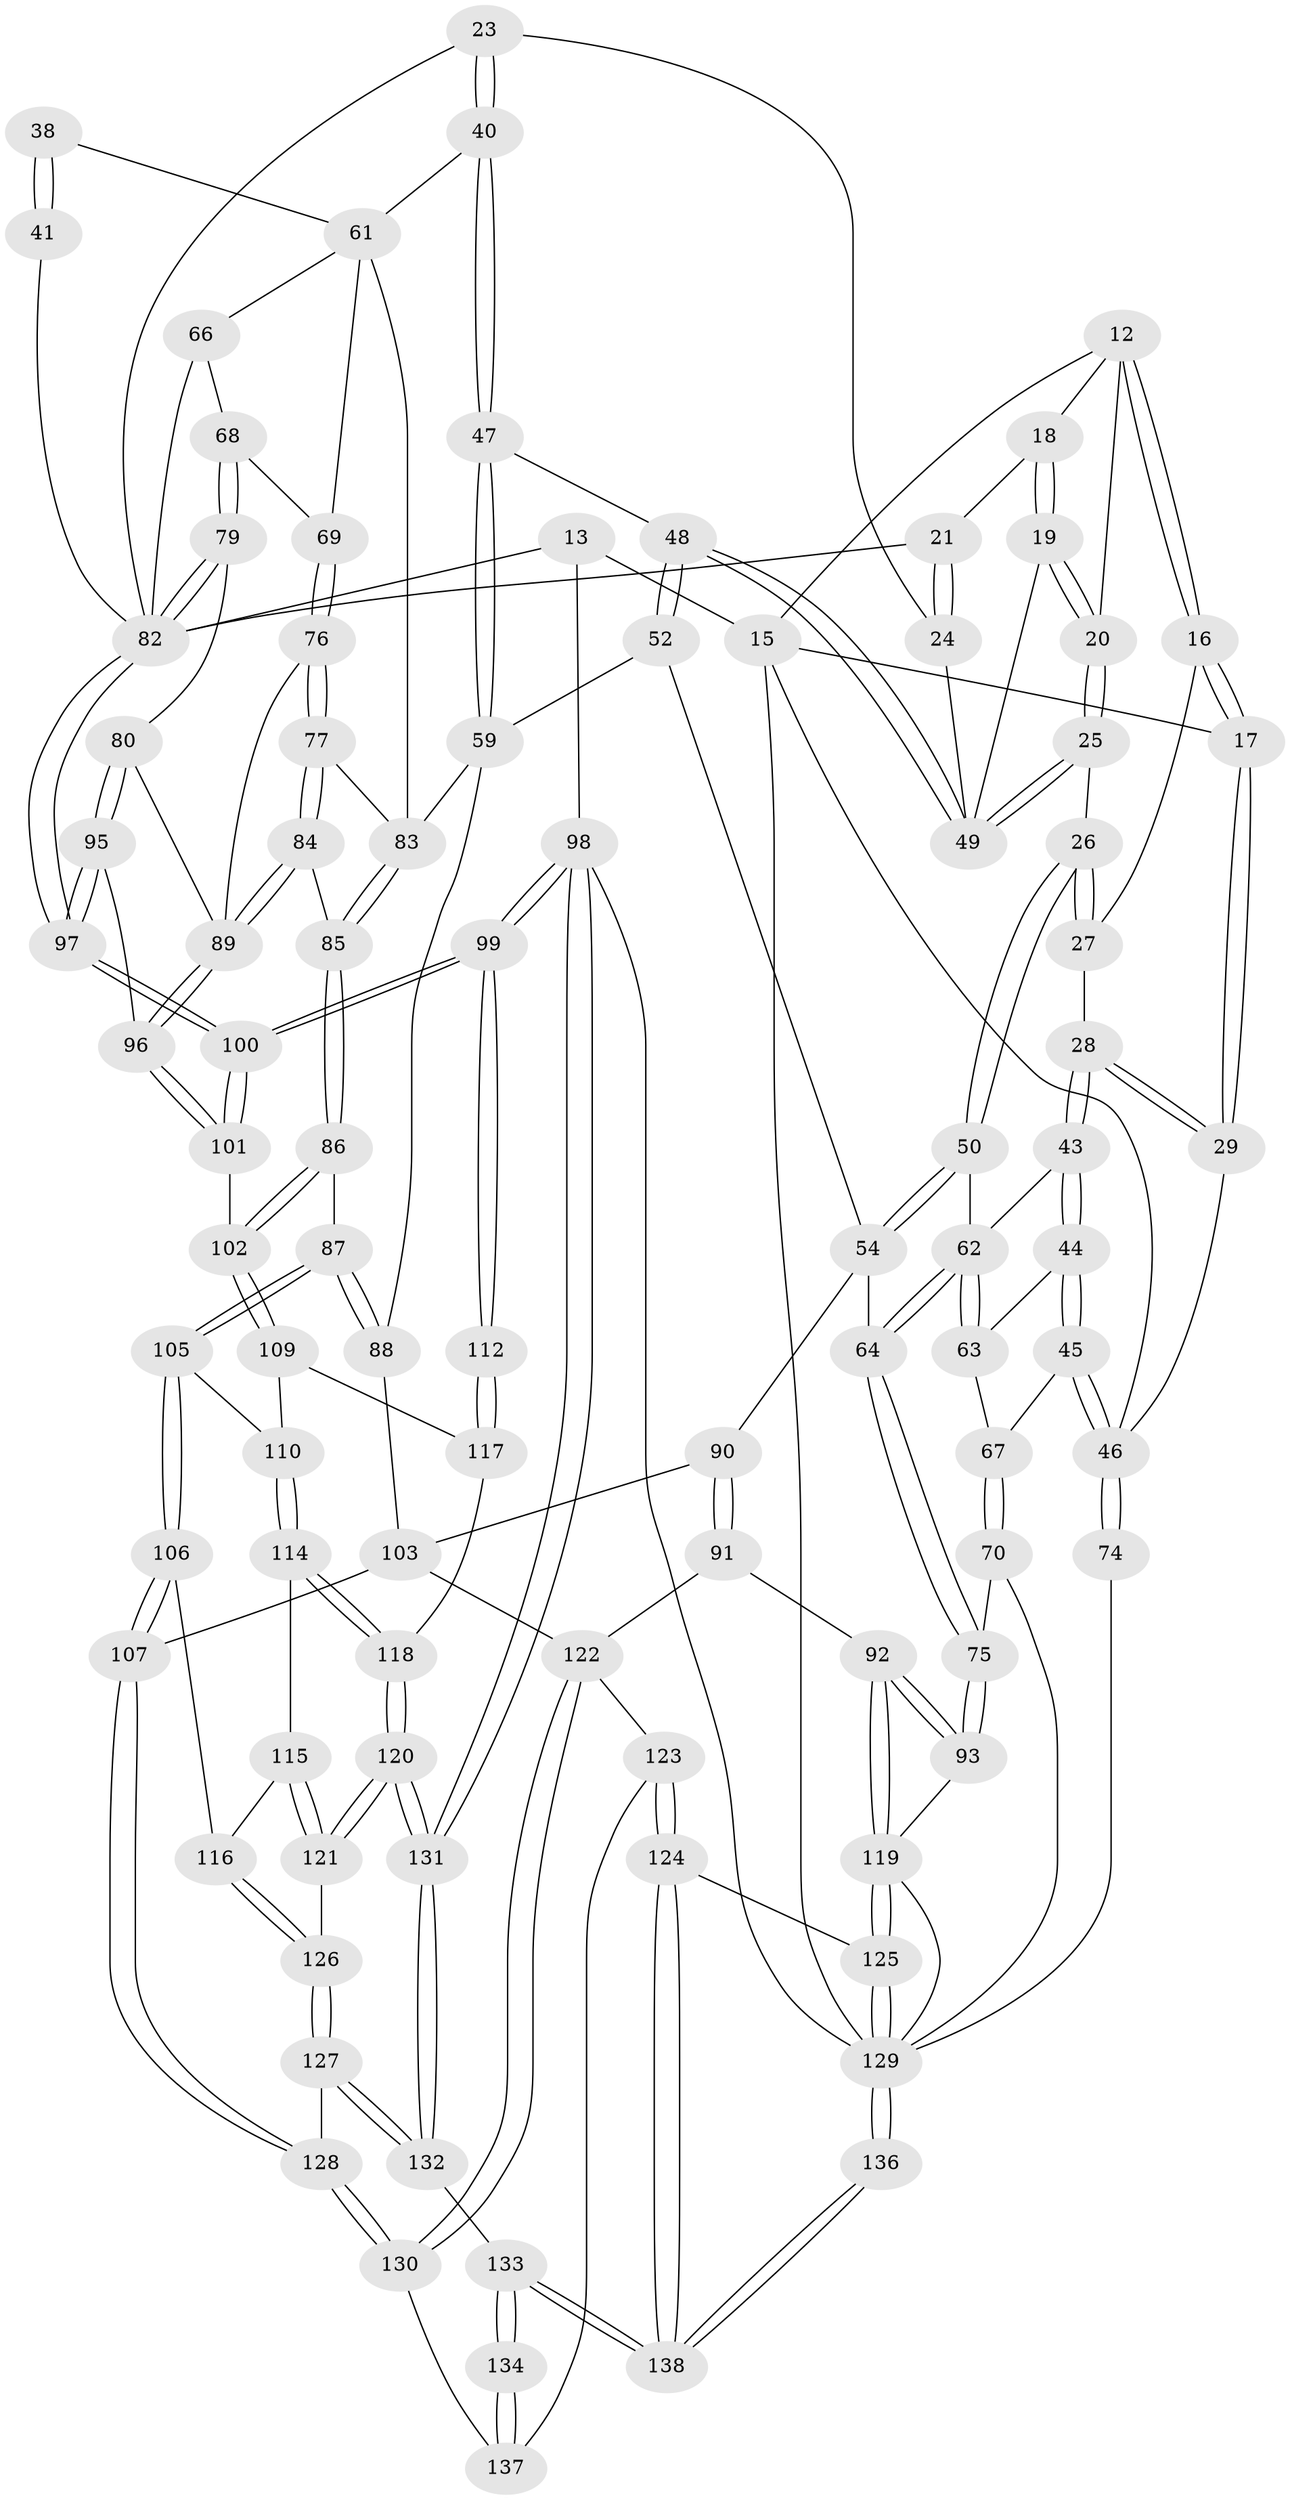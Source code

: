 // original degree distribution, {3: 0.014492753623188406, 4: 0.2246376811594203, 6: 0.21014492753623187, 5: 0.5507246376811594}
// Generated by graph-tools (version 1.1) at 2025/05/03/04/25 22:05:49]
// undirected, 96 vertices, 232 edges
graph export_dot {
graph [start="1"]
  node [color=gray90,style=filled];
  12 [pos="+0.26808485201921395+0.11524537641899676",super="+4"];
  13 [pos="+1+0",super="+8"];
  15 [pos="+0+0",super="+14+2"];
  16 [pos="+0.20614857838497636+0.14371225289701223"];
  17 [pos="+0.015801109974632785+0"];
  18 [pos="+0.3504805207987549+0.17350942060619387",super="+5"];
  19 [pos="+0.3351214988936565+0.20633376839589787"];
  20 [pos="+0.3220494064214911+0.21430249002513954",super="+11"];
  21 [pos="+0.47163577734677187+0.12473345192487964",super="+7"];
  23 [pos="+0.6167332254711517+0.1925478407058659"];
  24 [pos="+0.4960513567857677+0.20001255369105875"];
  25 [pos="+0.30588288510966205+0.23843147336640366"];
  26 [pos="+0.29045880078089886+0.24756481363490754"];
  27 [pos="+0.20655289297594265+0.1464030179778789"];
  28 [pos="+0.1252539380666714+0.2501261687721015"];
  29 [pos="+0.08417969189454809+0.1939668237646382"];
  38 [pos="+0.7212382732390984+0.2867353287039307"];
  40 [pos="+0.6592376814619008+0.27865296096557624"];
  41 [pos="+0.8818817497426438+0.30166973784242795",super="+31+32"];
  43 [pos="+0.14251574622564606+0.2950585537799371"];
  44 [pos="+0.12068568385852976+0.3156520067716332"];
  45 [pos="+0.037229532170016934+0.3701812560826411"];
  46 [pos="+0+0.3956939982423364",super="+35+36"];
  47 [pos="+0.596632210693891+0.3458868769466474"];
  48 [pos="+0.46843912702096635+0.3540457501767621"];
  49 [pos="+0.46608297284715383+0.3439495680529955",super="+37"];
  50 [pos="+0.24999212394750575+0.29577661546727785"];
  52 [pos="+0.4437475120355227+0.4105836163094005"];
  54 [pos="+0.3889801743343847+0.45457053585617496",super="+53"];
  59 [pos="+0.6408496894349951+0.4849589579207521",super="+58"];
  61 [pos="+0.8157154076591141+0.4139065244367991",super="+55+56"];
  62 [pos="+0.21922394796039454+0.447615166974192",super="+51"];
  63 [pos="+0.16460100646028472+0.4433623809046236"];
  64 [pos="+0.2483646011219629+0.48813255178740156"];
  66 [pos="+0.928568380833369+0.4530068362482385",super="+60"];
  67 [pos="+0.14039162403841038+0.45555459855963465"];
  68 [pos="+0.9159883734491887+0.4844115385875755"];
  69 [pos="+0.869812840104769+0.47327637657181915"];
  70 [pos="+0.09310858482026764+0.5965008182397358"];
  74 [pos="+0+0.4658033647717294"];
  75 [pos="+0.22346206114443815+0.5341784483528582"];
  76 [pos="+0.8228731803781306+0.5309459765254065"];
  77 [pos="+0.8074833129180099+0.529718293823614"];
  79 [pos="+0.9289581171735798+0.5148605213001299"];
  80 [pos="+0.9261038171064856+0.5300256090946899"];
  82 [pos="+1+0.4440085341232937",super="+65+33+34+30+10+22+42"];
  83 [pos="+0.7406388741137517+0.5501193072304719",super="+57+78"];
  84 [pos="+0.7697496285181116+0.5936479726772873"];
  85 [pos="+0.7686812015849369+0.5943516491101756"];
  86 [pos="+0.7522311647201977+0.6181944918184813"];
  87 [pos="+0.7175075150019491+0.6356107863112618"];
  88 [pos="+0.6233167190294323+0.5398676398260863"];
  89 [pos="+0.8774606683035943+0.6102189463758212",super="+81"];
  90 [pos="+0.40728523369691333+0.4786259381663029"];
  91 [pos="+0.37135122225942585+0.679974310872179"];
  92 [pos="+0.36572746901244285+0.6800035830498732"];
  93 [pos="+0.34516728843805117+0.6735896363882956"];
  95 [pos="+0.9312751920027673+0.5959298099759327"];
  96 [pos="+0.8997083935427889+0.6248567296578427"];
  97 [pos="+1+0.6304852773965297"];
  98 [pos="+1+1"];
  99 [pos="+1+1"];
  100 [pos="+1+0.9458122715132448"];
  101 [pos="+0.8842212320378794+0.6875457657502055"];
  102 [pos="+0.866886850133668+0.6989838264733177"];
  103 [pos="+0.5323488071711218+0.7004290621614084",super="+94"];
  105 [pos="+0.7099544429580231+0.6650920830652115"];
  106 [pos="+0.599403858522422+0.7251166658196736"];
  107 [pos="+0.5579900660480231+0.7193166458966341"];
  109 [pos="+0.8585788641498409+0.7100945666107855"];
  110 [pos="+0.7599339917680835+0.7371709430877289"];
  112 [pos="+1+1"];
  114 [pos="+0.7547876104055773+0.7499540411344611"];
  115 [pos="+0.7412448406570046+0.7682402613576763"];
  116 [pos="+0.6497714427080146+0.7704064105277368"];
  117 [pos="+0.8339789164449043+0.8205478440730205",super="+113"];
  118 [pos="+0.8295943375905503+0.8217404131846174"];
  119 [pos="+0.2141407313299104+0.8368892967148621",super="+111"];
  120 [pos="+0.7526983922000687+0.8754419578071407"];
  121 [pos="+0.7428443749904527+0.861737659825485"];
  122 [pos="+0.40504646027769503+0.8130276818639601",super="+104"];
  123 [pos="+0.27816810270429204+0.8902788611606738"];
  124 [pos="+0.25409537795625464+0.8873253846560542"];
  125 [pos="+0.21541839486501946+0.87650937275722"];
  126 [pos="+0.6625031305260536+0.8382761922873557"];
  127 [pos="+0.6007048639875922+0.8889355355618597"];
  128 [pos="+0.5651338966068585+0.8597813892758754"];
  129 [pos="+0.14790184680072338+0.9296027680182657",super="+72+71+108"];
  130 [pos="+0.44998092314460414+0.8932708092075573"];
  131 [pos="+0.7898748946626653+1"];
  132 [pos="+0.6794874997299861+1"];
  133 [pos="+0.4619814375956971+1"];
  134 [pos="+0.4481699815146869+1"];
  136 [pos="+0+1"];
  137 [pos="+0.2899234801862564+0.9040416692435052",super="+135"];
  138 [pos="+0.3128650899784456+1"];
  12 -- 16;
  12 -- 16;
  12 -- 20 [weight=2];
  12 -- 15;
  12 -- 18;
  13 -- 98;
  13 -- 15 [weight=2];
  13 -- 82 [weight=2];
  15 -- 17;
  15 -- 46;
  15 -- 129;
  16 -- 17;
  16 -- 17;
  16 -- 27;
  17 -- 29;
  17 -- 29;
  18 -- 19;
  18 -- 19;
  18 -- 21 [weight=2];
  19 -- 20;
  19 -- 20;
  19 -- 49;
  20 -- 25;
  20 -- 25;
  21 -- 24;
  21 -- 24;
  21 -- 82;
  23 -- 24;
  23 -- 40;
  23 -- 40;
  23 -- 82;
  24 -- 49;
  25 -- 26;
  25 -- 49;
  25 -- 49;
  26 -- 27;
  26 -- 27;
  26 -- 50;
  26 -- 50;
  27 -- 28;
  28 -- 29;
  28 -- 29;
  28 -- 43;
  28 -- 43;
  29 -- 46;
  38 -- 41 [weight=2];
  38 -- 41;
  38 -- 61;
  40 -- 47;
  40 -- 47;
  40 -- 61;
  41 -- 82 [weight=3];
  43 -- 44;
  43 -- 44;
  43 -- 62;
  44 -- 45;
  44 -- 45;
  44 -- 63;
  45 -- 46;
  45 -- 46;
  45 -- 67;
  46 -- 74 [weight=2];
  46 -- 74;
  47 -- 48;
  47 -- 59;
  47 -- 59;
  48 -- 49;
  48 -- 49;
  48 -- 52;
  48 -- 52;
  50 -- 54;
  50 -- 54;
  50 -- 62;
  52 -- 59;
  52 -- 54;
  54 -- 64;
  54 -- 90;
  59 -- 88;
  59 -- 83;
  61 -- 69;
  61 -- 83 [weight=2];
  61 -- 66;
  62 -- 63;
  62 -- 63;
  62 -- 64;
  62 -- 64;
  63 -- 67;
  64 -- 75;
  64 -- 75;
  66 -- 68;
  66 -- 82 [weight=2];
  67 -- 70;
  67 -- 70;
  68 -- 69;
  68 -- 79;
  68 -- 79;
  69 -- 76;
  69 -- 76;
  70 -- 75;
  70 -- 129;
  74 -- 129;
  75 -- 93;
  75 -- 93;
  76 -- 77;
  76 -- 77;
  76 -- 89;
  77 -- 84;
  77 -- 84;
  77 -- 83;
  79 -- 80;
  79 -- 82;
  79 -- 82;
  80 -- 95;
  80 -- 95;
  80 -- 89;
  82 -- 97;
  82 -- 97;
  83 -- 85;
  83 -- 85;
  84 -- 85;
  84 -- 89;
  84 -- 89;
  85 -- 86;
  85 -- 86;
  86 -- 87;
  86 -- 102;
  86 -- 102;
  87 -- 88;
  87 -- 88;
  87 -- 105;
  87 -- 105;
  88 -- 103;
  89 -- 96;
  89 -- 96;
  90 -- 91;
  90 -- 91;
  90 -- 103;
  91 -- 92;
  91 -- 122;
  92 -- 93;
  92 -- 93;
  92 -- 119;
  92 -- 119;
  93 -- 119;
  95 -- 96;
  95 -- 97;
  95 -- 97;
  96 -- 101;
  96 -- 101;
  97 -- 100;
  97 -- 100;
  98 -- 99;
  98 -- 99;
  98 -- 131;
  98 -- 131;
  98 -- 129;
  99 -- 100;
  99 -- 100;
  99 -- 112;
  99 -- 112;
  100 -- 101;
  100 -- 101;
  101 -- 102;
  102 -- 109;
  102 -- 109;
  103 -- 107;
  103 -- 122;
  105 -- 106;
  105 -- 106;
  105 -- 110;
  106 -- 107;
  106 -- 107;
  106 -- 116;
  107 -- 128;
  107 -- 128;
  109 -- 110;
  109 -- 117;
  110 -- 114;
  110 -- 114;
  112 -- 117 [weight=2];
  112 -- 117;
  114 -- 115;
  114 -- 118;
  114 -- 118;
  115 -- 116;
  115 -- 121;
  115 -- 121;
  116 -- 126;
  116 -- 126;
  117 -- 118;
  118 -- 120;
  118 -- 120;
  119 -- 125;
  119 -- 125;
  119 -- 129;
  120 -- 121;
  120 -- 121;
  120 -- 131;
  120 -- 131;
  121 -- 126;
  122 -- 123;
  122 -- 130;
  122 -- 130;
  123 -- 124;
  123 -- 124;
  123 -- 137;
  124 -- 125;
  124 -- 138;
  124 -- 138;
  125 -- 129;
  125 -- 129;
  126 -- 127;
  126 -- 127;
  127 -- 128;
  127 -- 132;
  127 -- 132;
  128 -- 130;
  128 -- 130;
  129 -- 136 [weight=2];
  129 -- 136;
  130 -- 137;
  131 -- 132;
  131 -- 132;
  132 -- 133;
  133 -- 134;
  133 -- 134;
  133 -- 138;
  133 -- 138;
  134 -- 137 [weight=2];
  134 -- 137;
  136 -- 138;
  136 -- 138;
}
